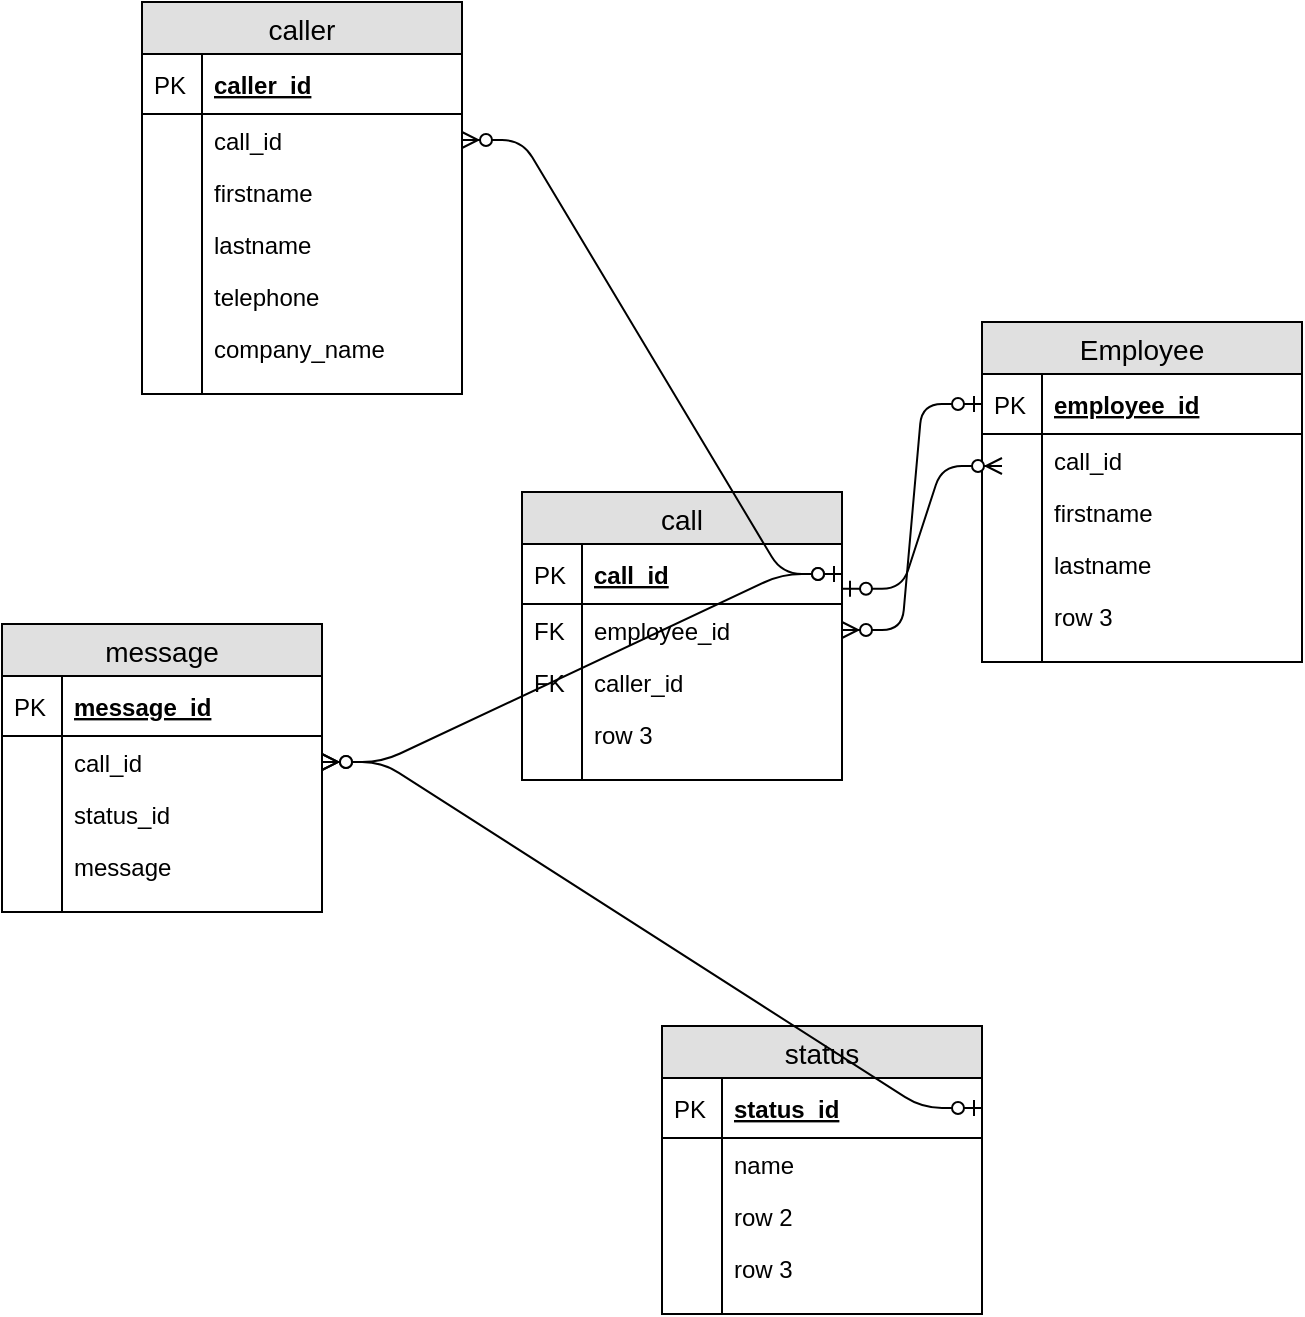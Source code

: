 <mxfile version="10.6.7" type="device"><diagram id="AV-CnAjzcDIENbjxzcxb" name="Page-1"><mxGraphModel dx="1250" dy="533" grid="1" gridSize="10" guides="1" tooltips="1" connect="1" arrows="1" fold="1" page="1" pageScale="1" pageWidth="827" pageHeight="1169" math="0" shadow="0"><root><mxCell id="0"/><mxCell id="1" parent="0"/><mxCell id="7mTjD4HX9KoTbkx4Tdcn-8" value="Employee" style="swimlane;fontStyle=0;childLayout=stackLayout;horizontal=1;startSize=26;fillColor=#e0e0e0;horizontalStack=0;resizeParent=1;resizeParentMax=0;resizeLast=0;collapsible=1;marginBottom=0;swimlaneFillColor=#ffffff;align=center;fontSize=14;" vertex="1" parent="1"><mxGeometry x="540" y="188" width="160" height="170" as="geometry"/></mxCell><mxCell id="7mTjD4HX9KoTbkx4Tdcn-9" value="employee_id" style="shape=partialRectangle;top=0;left=0;right=0;bottom=1;align=left;verticalAlign=middle;fillColor=none;spacingLeft=34;spacingRight=4;overflow=hidden;rotatable=0;points=[[0,0.5],[1,0.5]];portConstraint=eastwest;dropTarget=0;fontStyle=5;fontSize=12;" vertex="1" parent="7mTjD4HX9KoTbkx4Tdcn-8"><mxGeometry y="26" width="160" height="30" as="geometry"/></mxCell><mxCell id="7mTjD4HX9KoTbkx4Tdcn-10" value="PK" style="shape=partialRectangle;top=0;left=0;bottom=0;fillColor=none;align=left;verticalAlign=middle;spacingLeft=4;spacingRight=4;overflow=hidden;rotatable=0;points=[];portConstraint=eastwest;part=1;fontSize=12;" vertex="1" connectable="0" parent="7mTjD4HX9KoTbkx4Tdcn-9"><mxGeometry width="30" height="30" as="geometry"/></mxCell><mxCell id="7mTjD4HX9KoTbkx4Tdcn-11" value="call_id" style="shape=partialRectangle;top=0;left=0;right=0;bottom=0;align=left;verticalAlign=top;fillColor=none;spacingLeft=34;spacingRight=4;overflow=hidden;rotatable=0;points=[[0,0.5],[1,0.5]];portConstraint=eastwest;dropTarget=0;fontSize=12;" vertex="1" parent="7mTjD4HX9KoTbkx4Tdcn-8"><mxGeometry y="56" width="160" height="26" as="geometry"/></mxCell><mxCell id="7mTjD4HX9KoTbkx4Tdcn-12" value="" style="shape=partialRectangle;top=0;left=0;bottom=0;fillColor=none;align=left;verticalAlign=top;spacingLeft=4;spacingRight=4;overflow=hidden;rotatable=0;points=[];portConstraint=eastwest;part=1;fontSize=12;" vertex="1" connectable="0" parent="7mTjD4HX9KoTbkx4Tdcn-11"><mxGeometry width="30" height="26" as="geometry"/></mxCell><mxCell id="7mTjD4HX9KoTbkx4Tdcn-46" value="firstname" style="shape=partialRectangle;top=0;left=0;right=0;bottom=0;align=left;verticalAlign=top;fillColor=none;spacingLeft=34;spacingRight=4;overflow=hidden;rotatable=0;points=[[0,0.5],[1,0.5]];portConstraint=eastwest;dropTarget=0;fontSize=12;" vertex="1" parent="7mTjD4HX9KoTbkx4Tdcn-8"><mxGeometry y="82" width="160" height="26" as="geometry"/></mxCell><mxCell id="7mTjD4HX9KoTbkx4Tdcn-47" value="" style="shape=partialRectangle;top=0;left=0;bottom=0;fillColor=none;align=left;verticalAlign=top;spacingLeft=4;spacingRight=4;overflow=hidden;rotatable=0;points=[];portConstraint=eastwest;part=1;fontSize=12;" vertex="1" connectable="0" parent="7mTjD4HX9KoTbkx4Tdcn-46"><mxGeometry width="30" height="26" as="geometry"/></mxCell><mxCell id="7mTjD4HX9KoTbkx4Tdcn-13" value="lastname" style="shape=partialRectangle;top=0;left=0;right=0;bottom=0;align=left;verticalAlign=top;fillColor=none;spacingLeft=34;spacingRight=4;overflow=hidden;rotatable=0;points=[[0,0.5],[1,0.5]];portConstraint=eastwest;dropTarget=0;fontSize=12;" vertex="1" parent="7mTjD4HX9KoTbkx4Tdcn-8"><mxGeometry y="108" width="160" height="26" as="geometry"/></mxCell><mxCell id="7mTjD4HX9KoTbkx4Tdcn-14" value="" style="shape=partialRectangle;top=0;left=0;bottom=0;fillColor=none;align=left;verticalAlign=top;spacingLeft=4;spacingRight=4;overflow=hidden;rotatable=0;points=[];portConstraint=eastwest;part=1;fontSize=12;" vertex="1" connectable="0" parent="7mTjD4HX9KoTbkx4Tdcn-13"><mxGeometry width="30" height="26" as="geometry"/></mxCell><mxCell id="7mTjD4HX9KoTbkx4Tdcn-15" value="row 3" style="shape=partialRectangle;top=0;left=0;right=0;bottom=0;align=left;verticalAlign=top;fillColor=none;spacingLeft=34;spacingRight=4;overflow=hidden;rotatable=0;points=[[0,0.5],[1,0.5]];portConstraint=eastwest;dropTarget=0;fontSize=12;" vertex="1" parent="7mTjD4HX9KoTbkx4Tdcn-8"><mxGeometry y="134" width="160" height="26" as="geometry"/></mxCell><mxCell id="7mTjD4HX9KoTbkx4Tdcn-16" value="" style="shape=partialRectangle;top=0;left=0;bottom=0;fillColor=none;align=left;verticalAlign=top;spacingLeft=4;spacingRight=4;overflow=hidden;rotatable=0;points=[];portConstraint=eastwest;part=1;fontSize=12;" vertex="1" connectable="0" parent="7mTjD4HX9KoTbkx4Tdcn-15"><mxGeometry width="30" height="26" as="geometry"/></mxCell><mxCell id="7mTjD4HX9KoTbkx4Tdcn-17" value="" style="shape=partialRectangle;top=0;left=0;right=0;bottom=0;align=left;verticalAlign=top;fillColor=none;spacingLeft=34;spacingRight=4;overflow=hidden;rotatable=0;points=[[0,0.5],[1,0.5]];portConstraint=eastwest;dropTarget=0;fontSize=12;" vertex="1" parent="7mTjD4HX9KoTbkx4Tdcn-8"><mxGeometry y="160" width="160" height="10" as="geometry"/></mxCell><mxCell id="7mTjD4HX9KoTbkx4Tdcn-18" value="" style="shape=partialRectangle;top=0;left=0;bottom=0;fillColor=none;align=left;verticalAlign=top;spacingLeft=4;spacingRight=4;overflow=hidden;rotatable=0;points=[];portConstraint=eastwest;part=1;fontSize=12;" vertex="1" connectable="0" parent="7mTjD4HX9KoTbkx4Tdcn-17"><mxGeometry width="30" height="10" as="geometry"/></mxCell><mxCell id="7mTjD4HX9KoTbkx4Tdcn-19" value="call" style="swimlane;fontStyle=0;childLayout=stackLayout;horizontal=1;startSize=26;fillColor=#e0e0e0;horizontalStack=0;resizeParent=1;resizeParentMax=0;resizeLast=0;collapsible=1;marginBottom=0;swimlaneFillColor=#ffffff;align=center;fontSize=14;" vertex="1" parent="1"><mxGeometry x="310" y="273" width="160" height="144" as="geometry"/></mxCell><mxCell id="7mTjD4HX9KoTbkx4Tdcn-20" value="call_id" style="shape=partialRectangle;top=0;left=0;right=0;bottom=1;align=left;verticalAlign=middle;fillColor=none;spacingLeft=34;spacingRight=4;overflow=hidden;rotatable=0;points=[[0,0.5],[1,0.5]];portConstraint=eastwest;dropTarget=0;fontStyle=5;fontSize=12;" vertex="1" parent="7mTjD4HX9KoTbkx4Tdcn-19"><mxGeometry y="26" width="160" height="30" as="geometry"/></mxCell><mxCell id="7mTjD4HX9KoTbkx4Tdcn-21" value="PK" style="shape=partialRectangle;top=0;left=0;bottom=0;fillColor=none;align=left;verticalAlign=middle;spacingLeft=4;spacingRight=4;overflow=hidden;rotatable=0;points=[];portConstraint=eastwest;part=1;fontSize=12;" vertex="1" connectable="0" parent="7mTjD4HX9KoTbkx4Tdcn-20"><mxGeometry width="30" height="30" as="geometry"/></mxCell><mxCell id="7mTjD4HX9KoTbkx4Tdcn-22" value="employee_id" style="shape=partialRectangle;top=0;left=0;right=0;bottom=0;align=left;verticalAlign=top;fillColor=none;spacingLeft=34;spacingRight=4;overflow=hidden;rotatable=0;points=[[0,0.5],[1,0.5]];portConstraint=eastwest;dropTarget=0;fontSize=12;" vertex="1" parent="7mTjD4HX9KoTbkx4Tdcn-19"><mxGeometry y="56" width="160" height="26" as="geometry"/></mxCell><mxCell id="7mTjD4HX9KoTbkx4Tdcn-23" value="FK" style="shape=partialRectangle;top=0;left=0;bottom=0;fillColor=none;align=left;verticalAlign=top;spacingLeft=4;spacingRight=4;overflow=hidden;rotatable=0;points=[];portConstraint=eastwest;part=1;fontSize=12;" vertex="1" connectable="0" parent="7mTjD4HX9KoTbkx4Tdcn-22"><mxGeometry width="30" height="26" as="geometry"/></mxCell><mxCell id="7mTjD4HX9KoTbkx4Tdcn-24" value="caller_id" style="shape=partialRectangle;top=0;left=0;right=0;bottom=0;align=left;verticalAlign=top;fillColor=none;spacingLeft=34;spacingRight=4;overflow=hidden;rotatable=0;points=[[0,0.5],[1,0.5]];portConstraint=eastwest;dropTarget=0;fontSize=12;" vertex="1" parent="7mTjD4HX9KoTbkx4Tdcn-19"><mxGeometry y="82" width="160" height="26" as="geometry"/></mxCell><mxCell id="7mTjD4HX9KoTbkx4Tdcn-25" value="FK" style="shape=partialRectangle;top=0;left=0;bottom=0;fillColor=none;align=left;verticalAlign=top;spacingLeft=4;spacingRight=4;overflow=hidden;rotatable=0;points=[];portConstraint=eastwest;part=1;fontSize=12;" vertex="1" connectable="0" parent="7mTjD4HX9KoTbkx4Tdcn-24"><mxGeometry width="30" height="26" as="geometry"/></mxCell><mxCell id="7mTjD4HX9KoTbkx4Tdcn-26" value="row 3" style="shape=partialRectangle;top=0;left=0;right=0;bottom=0;align=left;verticalAlign=top;fillColor=none;spacingLeft=34;spacingRight=4;overflow=hidden;rotatable=0;points=[[0,0.5],[1,0.5]];portConstraint=eastwest;dropTarget=0;fontSize=12;" vertex="1" parent="7mTjD4HX9KoTbkx4Tdcn-19"><mxGeometry y="108" width="160" height="26" as="geometry"/></mxCell><mxCell id="7mTjD4HX9KoTbkx4Tdcn-27" value="" style="shape=partialRectangle;top=0;left=0;bottom=0;fillColor=none;align=left;verticalAlign=top;spacingLeft=4;spacingRight=4;overflow=hidden;rotatable=0;points=[];portConstraint=eastwest;part=1;fontSize=12;" vertex="1" connectable="0" parent="7mTjD4HX9KoTbkx4Tdcn-26"><mxGeometry width="30" height="26" as="geometry"/></mxCell><mxCell id="7mTjD4HX9KoTbkx4Tdcn-28" value="" style="shape=partialRectangle;top=0;left=0;right=0;bottom=0;align=left;verticalAlign=top;fillColor=none;spacingLeft=34;spacingRight=4;overflow=hidden;rotatable=0;points=[[0,0.5],[1,0.5]];portConstraint=eastwest;dropTarget=0;fontSize=12;" vertex="1" parent="7mTjD4HX9KoTbkx4Tdcn-19"><mxGeometry y="134" width="160" height="10" as="geometry"/></mxCell><mxCell id="7mTjD4HX9KoTbkx4Tdcn-29" value="" style="shape=partialRectangle;top=0;left=0;bottom=0;fillColor=none;align=left;verticalAlign=top;spacingLeft=4;spacingRight=4;overflow=hidden;rotatable=0;points=[];portConstraint=eastwest;part=1;fontSize=12;" vertex="1" connectable="0" parent="7mTjD4HX9KoTbkx4Tdcn-28"><mxGeometry width="30" height="10" as="geometry"/></mxCell><mxCell id="7mTjD4HX9KoTbkx4Tdcn-30" value="caller" style="swimlane;fontStyle=0;childLayout=stackLayout;horizontal=1;startSize=26;fillColor=#e0e0e0;horizontalStack=0;resizeParent=1;resizeParentMax=0;resizeLast=0;collapsible=1;marginBottom=0;swimlaneFillColor=#ffffff;align=center;fontSize=14;" vertex="1" parent="1"><mxGeometry x="120" y="28" width="160" height="196" as="geometry"/></mxCell><mxCell id="7mTjD4HX9KoTbkx4Tdcn-31" value="caller_id" style="shape=partialRectangle;top=0;left=0;right=0;bottom=1;align=left;verticalAlign=middle;fillColor=none;spacingLeft=34;spacingRight=4;overflow=hidden;rotatable=0;points=[[0,0.5],[1,0.5]];portConstraint=eastwest;dropTarget=0;fontStyle=5;fontSize=12;" vertex="1" parent="7mTjD4HX9KoTbkx4Tdcn-30"><mxGeometry y="26" width="160" height="30" as="geometry"/></mxCell><mxCell id="7mTjD4HX9KoTbkx4Tdcn-32" value="PK" style="shape=partialRectangle;top=0;left=0;bottom=0;fillColor=none;align=left;verticalAlign=middle;spacingLeft=4;spacingRight=4;overflow=hidden;rotatable=0;points=[];portConstraint=eastwest;part=1;fontSize=12;" vertex="1" connectable="0" parent="7mTjD4HX9KoTbkx4Tdcn-31"><mxGeometry width="30" height="30" as="geometry"/></mxCell><mxCell id="7mTjD4HX9KoTbkx4Tdcn-33" value="call_id" style="shape=partialRectangle;top=0;left=0;right=0;bottom=0;align=left;verticalAlign=top;fillColor=none;spacingLeft=34;spacingRight=4;overflow=hidden;rotatable=0;points=[[0,0.5],[1,0.5]];portConstraint=eastwest;dropTarget=0;fontSize=12;" vertex="1" parent="7mTjD4HX9KoTbkx4Tdcn-30"><mxGeometry y="56" width="160" height="26" as="geometry"/></mxCell><mxCell id="7mTjD4HX9KoTbkx4Tdcn-34" value="" style="shape=partialRectangle;top=0;left=0;bottom=0;fillColor=none;align=left;verticalAlign=top;spacingLeft=4;spacingRight=4;overflow=hidden;rotatable=0;points=[];portConstraint=eastwest;part=1;fontSize=12;" vertex="1" connectable="0" parent="7mTjD4HX9KoTbkx4Tdcn-33"><mxGeometry width="30" height="26" as="geometry"/></mxCell><mxCell id="7mTjD4HX9KoTbkx4Tdcn-44" value="firstname" style="shape=partialRectangle;top=0;left=0;right=0;bottom=0;align=left;verticalAlign=top;fillColor=none;spacingLeft=34;spacingRight=4;overflow=hidden;rotatable=0;points=[[0,0.5],[1,0.5]];portConstraint=eastwest;dropTarget=0;fontSize=12;" vertex="1" parent="7mTjD4HX9KoTbkx4Tdcn-30"><mxGeometry y="82" width="160" height="26" as="geometry"/></mxCell><mxCell id="7mTjD4HX9KoTbkx4Tdcn-45" value="" style="shape=partialRectangle;top=0;left=0;bottom=0;fillColor=none;align=left;verticalAlign=top;spacingLeft=4;spacingRight=4;overflow=hidden;rotatable=0;points=[];portConstraint=eastwest;part=1;fontSize=12;" vertex="1" connectable="0" parent="7mTjD4HX9KoTbkx4Tdcn-44"><mxGeometry width="30" height="26" as="geometry"/></mxCell><mxCell id="7mTjD4HX9KoTbkx4Tdcn-35" value="lastname" style="shape=partialRectangle;top=0;left=0;right=0;bottom=0;align=left;verticalAlign=top;fillColor=none;spacingLeft=34;spacingRight=4;overflow=hidden;rotatable=0;points=[[0,0.5],[1,0.5]];portConstraint=eastwest;dropTarget=0;fontSize=12;" vertex="1" parent="7mTjD4HX9KoTbkx4Tdcn-30"><mxGeometry y="108" width="160" height="26" as="geometry"/></mxCell><mxCell id="7mTjD4HX9KoTbkx4Tdcn-36" value="" style="shape=partialRectangle;top=0;left=0;bottom=0;fillColor=none;align=left;verticalAlign=top;spacingLeft=4;spacingRight=4;overflow=hidden;rotatable=0;points=[];portConstraint=eastwest;part=1;fontSize=12;" vertex="1" connectable="0" parent="7mTjD4HX9KoTbkx4Tdcn-35"><mxGeometry width="30" height="26" as="geometry"/></mxCell><mxCell id="7mTjD4HX9KoTbkx4Tdcn-37" value="telephone" style="shape=partialRectangle;top=0;left=0;right=0;bottom=0;align=left;verticalAlign=top;fillColor=none;spacingLeft=34;spacingRight=4;overflow=hidden;rotatable=0;points=[[0,0.5],[1,0.5]];portConstraint=eastwest;dropTarget=0;fontSize=12;" vertex="1" parent="7mTjD4HX9KoTbkx4Tdcn-30"><mxGeometry y="134" width="160" height="26" as="geometry"/></mxCell><mxCell id="7mTjD4HX9KoTbkx4Tdcn-38" value="" style="shape=partialRectangle;top=0;left=0;bottom=0;fillColor=none;align=left;verticalAlign=top;spacingLeft=4;spacingRight=4;overflow=hidden;rotatable=0;points=[];portConstraint=eastwest;part=1;fontSize=12;" vertex="1" connectable="0" parent="7mTjD4HX9KoTbkx4Tdcn-37"><mxGeometry width="30" height="26" as="geometry"/></mxCell><mxCell id="7mTjD4HX9KoTbkx4Tdcn-42" value="company_name" style="shape=partialRectangle;top=0;left=0;right=0;bottom=0;align=left;verticalAlign=top;fillColor=none;spacingLeft=34;spacingRight=4;overflow=hidden;rotatable=0;points=[[0,0.5],[1,0.5]];portConstraint=eastwest;dropTarget=0;fontSize=12;" vertex="1" parent="7mTjD4HX9KoTbkx4Tdcn-30"><mxGeometry y="160" width="160" height="26" as="geometry"/></mxCell><mxCell id="7mTjD4HX9KoTbkx4Tdcn-43" value="" style="shape=partialRectangle;top=0;left=0;bottom=0;fillColor=none;align=left;verticalAlign=top;spacingLeft=4;spacingRight=4;overflow=hidden;rotatable=0;points=[];portConstraint=eastwest;part=1;fontSize=12;" vertex="1" connectable="0" parent="7mTjD4HX9KoTbkx4Tdcn-42"><mxGeometry width="30" height="26" as="geometry"/></mxCell><mxCell id="7mTjD4HX9KoTbkx4Tdcn-39" value="" style="shape=partialRectangle;top=0;left=0;right=0;bottom=0;align=left;verticalAlign=top;fillColor=none;spacingLeft=34;spacingRight=4;overflow=hidden;rotatable=0;points=[[0,0.5],[1,0.5]];portConstraint=eastwest;dropTarget=0;fontSize=12;" vertex="1" parent="7mTjD4HX9KoTbkx4Tdcn-30"><mxGeometry y="186" width="160" height="10" as="geometry"/></mxCell><mxCell id="7mTjD4HX9KoTbkx4Tdcn-40" value="" style="shape=partialRectangle;top=0;left=0;bottom=0;fillColor=none;align=left;verticalAlign=top;spacingLeft=4;spacingRight=4;overflow=hidden;rotatable=0;points=[];portConstraint=eastwest;part=1;fontSize=12;" vertex="1" connectable="0" parent="7mTjD4HX9KoTbkx4Tdcn-39"><mxGeometry width="30" height="10" as="geometry"/></mxCell><mxCell id="7mTjD4HX9KoTbkx4Tdcn-48" value="message" style="swimlane;fontStyle=0;childLayout=stackLayout;horizontal=1;startSize=26;fillColor=#e0e0e0;horizontalStack=0;resizeParent=1;resizeParentMax=0;resizeLast=0;collapsible=1;marginBottom=0;swimlaneFillColor=#ffffff;align=center;fontSize=14;" vertex="1" parent="1"><mxGeometry x="50" y="339" width="160" height="144" as="geometry"/></mxCell><mxCell id="7mTjD4HX9KoTbkx4Tdcn-49" value="message_id" style="shape=partialRectangle;top=0;left=0;right=0;bottom=1;align=left;verticalAlign=middle;fillColor=none;spacingLeft=34;spacingRight=4;overflow=hidden;rotatable=0;points=[[0,0.5],[1,0.5]];portConstraint=eastwest;dropTarget=0;fontStyle=5;fontSize=12;" vertex="1" parent="7mTjD4HX9KoTbkx4Tdcn-48"><mxGeometry y="26" width="160" height="30" as="geometry"/></mxCell><mxCell id="7mTjD4HX9KoTbkx4Tdcn-50" value="PK" style="shape=partialRectangle;top=0;left=0;bottom=0;fillColor=none;align=left;verticalAlign=middle;spacingLeft=4;spacingRight=4;overflow=hidden;rotatable=0;points=[];portConstraint=eastwest;part=1;fontSize=12;" vertex="1" connectable="0" parent="7mTjD4HX9KoTbkx4Tdcn-49"><mxGeometry width="30" height="30" as="geometry"/></mxCell><mxCell id="7mTjD4HX9KoTbkx4Tdcn-51" value="call_id" style="shape=partialRectangle;top=0;left=0;right=0;bottom=0;align=left;verticalAlign=top;fillColor=none;spacingLeft=34;spacingRight=4;overflow=hidden;rotatable=0;points=[[0,0.5],[1,0.5]];portConstraint=eastwest;dropTarget=0;fontSize=12;" vertex="1" parent="7mTjD4HX9KoTbkx4Tdcn-48"><mxGeometry y="56" width="160" height="26" as="geometry"/></mxCell><mxCell id="7mTjD4HX9KoTbkx4Tdcn-52" value="" style="shape=partialRectangle;top=0;left=0;bottom=0;fillColor=none;align=left;verticalAlign=top;spacingLeft=4;spacingRight=4;overflow=hidden;rotatable=0;points=[];portConstraint=eastwest;part=1;fontSize=12;" vertex="1" connectable="0" parent="7mTjD4HX9KoTbkx4Tdcn-51"><mxGeometry width="30" height="26" as="geometry"/></mxCell><mxCell id="7mTjD4HX9KoTbkx4Tdcn-82" value="status_id" style="shape=partialRectangle;top=0;left=0;right=0;bottom=0;align=left;verticalAlign=top;fillColor=none;spacingLeft=34;spacingRight=4;overflow=hidden;rotatable=0;points=[[0,0.5],[1,0.5]];portConstraint=eastwest;dropTarget=0;fontSize=12;" vertex="1" parent="7mTjD4HX9KoTbkx4Tdcn-48"><mxGeometry y="82" width="160" height="26" as="geometry"/></mxCell><mxCell id="7mTjD4HX9KoTbkx4Tdcn-83" value="" style="shape=partialRectangle;top=0;left=0;bottom=0;fillColor=none;align=left;verticalAlign=top;spacingLeft=4;spacingRight=4;overflow=hidden;rotatable=0;points=[];portConstraint=eastwest;part=1;fontSize=12;" vertex="1" connectable="0" parent="7mTjD4HX9KoTbkx4Tdcn-82"><mxGeometry width="30" height="26" as="geometry"/></mxCell><mxCell id="7mTjD4HX9KoTbkx4Tdcn-59" value="message" style="shape=partialRectangle;top=0;left=0;right=0;bottom=0;align=left;verticalAlign=top;fillColor=none;spacingLeft=34;spacingRight=4;overflow=hidden;rotatable=0;points=[[0,0.5],[1,0.5]];portConstraint=eastwest;dropTarget=0;fontSize=12;" vertex="1" parent="7mTjD4HX9KoTbkx4Tdcn-48"><mxGeometry y="108" width="160" height="26" as="geometry"/></mxCell><mxCell id="7mTjD4HX9KoTbkx4Tdcn-60" value="" style="shape=partialRectangle;top=0;left=0;bottom=0;fillColor=none;align=left;verticalAlign=top;spacingLeft=4;spacingRight=4;overflow=hidden;rotatable=0;points=[];portConstraint=eastwest;part=1;fontSize=12;" vertex="1" connectable="0" parent="7mTjD4HX9KoTbkx4Tdcn-59"><mxGeometry width="30" height="26" as="geometry"/></mxCell><mxCell id="7mTjD4HX9KoTbkx4Tdcn-57" value="" style="shape=partialRectangle;top=0;left=0;right=0;bottom=0;align=left;verticalAlign=top;fillColor=none;spacingLeft=34;spacingRight=4;overflow=hidden;rotatable=0;points=[[0,0.5],[1,0.5]];portConstraint=eastwest;dropTarget=0;fontSize=12;" vertex="1" parent="7mTjD4HX9KoTbkx4Tdcn-48"><mxGeometry y="134" width="160" height="10" as="geometry"/></mxCell><mxCell id="7mTjD4HX9KoTbkx4Tdcn-58" value="" style="shape=partialRectangle;top=0;left=0;bottom=0;fillColor=none;align=left;verticalAlign=top;spacingLeft=4;spacingRight=4;overflow=hidden;rotatable=0;points=[];portConstraint=eastwest;part=1;fontSize=12;" vertex="1" connectable="0" parent="7mTjD4HX9KoTbkx4Tdcn-57"><mxGeometry width="30" height="10" as="geometry"/></mxCell><mxCell id="7mTjD4HX9KoTbkx4Tdcn-64" value="" style="edgeStyle=entityRelationEdgeStyle;fontSize=12;html=1;endArrow=ERzeroToMany;startArrow=ERzeroToOne;exitX=1;exitY=0.5;exitDx=0;exitDy=0;" edge="1" parent="1" source="7mTjD4HX9KoTbkx4Tdcn-20" target="7mTjD4HX9KoTbkx4Tdcn-33"><mxGeometry width="100" height="100" relative="1" as="geometry"><mxPoint x="440" y="150" as="sourcePoint"/><mxPoint x="540" y="50" as="targetPoint"/></mxGeometry></mxCell><mxCell id="7mTjD4HX9KoTbkx4Tdcn-66" value="" style="edgeStyle=entityRelationEdgeStyle;fontSize=12;html=1;endArrow=ERzeroToMany;startArrow=ERzeroToOne;exitX=1;exitY=0.5;exitDx=0;exitDy=0;entryX=1;entryY=0.5;entryDx=0;entryDy=0;" edge="1" parent="1" source="7mTjD4HX9KoTbkx4Tdcn-20" target="7mTjD4HX9KoTbkx4Tdcn-51"><mxGeometry width="100" height="100" relative="1" as="geometry"><mxPoint x="180" y="660" as="sourcePoint"/><mxPoint x="280" y="560" as="targetPoint"/></mxGeometry></mxCell><mxCell id="7mTjD4HX9KoTbkx4Tdcn-68" value="" style="edgeStyle=entityRelationEdgeStyle;fontSize=12;html=1;endArrow=ERzeroToMany;startArrow=ERzeroToOne;exitX=1;exitY=0.747;exitDx=0;exitDy=0;exitPerimeter=0;" edge="1" parent="1" source="7mTjD4HX9KoTbkx4Tdcn-20"><mxGeometry width="100" height="100" relative="1" as="geometry"><mxPoint x="430" y="530" as="sourcePoint"/><mxPoint x="550" y="260" as="targetPoint"/></mxGeometry></mxCell><mxCell id="7mTjD4HX9KoTbkx4Tdcn-69" value="" style="edgeStyle=entityRelationEdgeStyle;fontSize=12;html=1;endArrow=ERzeroToMany;startArrow=ERzeroToOne;entryX=1;entryY=0.5;entryDx=0;entryDy=0;" edge="1" parent="1" source="7mTjD4HX9KoTbkx4Tdcn-9" target="7mTjD4HX9KoTbkx4Tdcn-22"><mxGeometry width="100" height="100" relative="1" as="geometry"><mxPoint x="510" y="600" as="sourcePoint"/><mxPoint x="610" y="500" as="targetPoint"/></mxGeometry></mxCell><mxCell id="7mTjD4HX9KoTbkx4Tdcn-70" value="status" style="swimlane;fontStyle=0;childLayout=stackLayout;horizontal=1;startSize=26;fillColor=#e0e0e0;horizontalStack=0;resizeParent=1;resizeParentMax=0;resizeLast=0;collapsible=1;marginBottom=0;swimlaneFillColor=#ffffff;align=center;fontSize=14;" vertex="1" parent="1"><mxGeometry x="380" y="540" width="160" height="144" as="geometry"/></mxCell><mxCell id="7mTjD4HX9KoTbkx4Tdcn-71" value="status_id" style="shape=partialRectangle;top=0;left=0;right=0;bottom=1;align=left;verticalAlign=middle;fillColor=none;spacingLeft=34;spacingRight=4;overflow=hidden;rotatable=0;points=[[0,0.5],[1,0.5]];portConstraint=eastwest;dropTarget=0;fontStyle=5;fontSize=12;" vertex="1" parent="7mTjD4HX9KoTbkx4Tdcn-70"><mxGeometry y="26" width="160" height="30" as="geometry"/></mxCell><mxCell id="7mTjD4HX9KoTbkx4Tdcn-72" value="PK" style="shape=partialRectangle;top=0;left=0;bottom=0;fillColor=none;align=left;verticalAlign=middle;spacingLeft=4;spacingRight=4;overflow=hidden;rotatable=0;points=[];portConstraint=eastwest;part=1;fontSize=12;" vertex="1" connectable="0" parent="7mTjD4HX9KoTbkx4Tdcn-71"><mxGeometry width="30" height="30" as="geometry"/></mxCell><mxCell id="7mTjD4HX9KoTbkx4Tdcn-73" value="name" style="shape=partialRectangle;top=0;left=0;right=0;bottom=0;align=left;verticalAlign=top;fillColor=none;spacingLeft=34;spacingRight=4;overflow=hidden;rotatable=0;points=[[0,0.5],[1,0.5]];portConstraint=eastwest;dropTarget=0;fontSize=12;" vertex="1" parent="7mTjD4HX9KoTbkx4Tdcn-70"><mxGeometry y="56" width="160" height="26" as="geometry"/></mxCell><mxCell id="7mTjD4HX9KoTbkx4Tdcn-74" value="" style="shape=partialRectangle;top=0;left=0;bottom=0;fillColor=none;align=left;verticalAlign=top;spacingLeft=4;spacingRight=4;overflow=hidden;rotatable=0;points=[];portConstraint=eastwest;part=1;fontSize=12;" vertex="1" connectable="0" parent="7mTjD4HX9KoTbkx4Tdcn-73"><mxGeometry width="30" height="26" as="geometry"/></mxCell><mxCell id="7mTjD4HX9KoTbkx4Tdcn-75" value="row 2" style="shape=partialRectangle;top=0;left=0;right=0;bottom=0;align=left;verticalAlign=top;fillColor=none;spacingLeft=34;spacingRight=4;overflow=hidden;rotatable=0;points=[[0,0.5],[1,0.5]];portConstraint=eastwest;dropTarget=0;fontSize=12;" vertex="1" parent="7mTjD4HX9KoTbkx4Tdcn-70"><mxGeometry y="82" width="160" height="26" as="geometry"/></mxCell><mxCell id="7mTjD4HX9KoTbkx4Tdcn-76" value="" style="shape=partialRectangle;top=0;left=0;bottom=0;fillColor=none;align=left;verticalAlign=top;spacingLeft=4;spacingRight=4;overflow=hidden;rotatable=0;points=[];portConstraint=eastwest;part=1;fontSize=12;" vertex="1" connectable="0" parent="7mTjD4HX9KoTbkx4Tdcn-75"><mxGeometry width="30" height="26" as="geometry"/></mxCell><mxCell id="7mTjD4HX9KoTbkx4Tdcn-77" value="row 3" style="shape=partialRectangle;top=0;left=0;right=0;bottom=0;align=left;verticalAlign=top;fillColor=none;spacingLeft=34;spacingRight=4;overflow=hidden;rotatable=0;points=[[0,0.5],[1,0.5]];portConstraint=eastwest;dropTarget=0;fontSize=12;" vertex="1" parent="7mTjD4HX9KoTbkx4Tdcn-70"><mxGeometry y="108" width="160" height="26" as="geometry"/></mxCell><mxCell id="7mTjD4HX9KoTbkx4Tdcn-78" value="" style="shape=partialRectangle;top=0;left=0;bottom=0;fillColor=none;align=left;verticalAlign=top;spacingLeft=4;spacingRight=4;overflow=hidden;rotatable=0;points=[];portConstraint=eastwest;part=1;fontSize=12;" vertex="1" connectable="0" parent="7mTjD4HX9KoTbkx4Tdcn-77"><mxGeometry width="30" height="26" as="geometry"/></mxCell><mxCell id="7mTjD4HX9KoTbkx4Tdcn-79" value="" style="shape=partialRectangle;top=0;left=0;right=0;bottom=0;align=left;verticalAlign=top;fillColor=none;spacingLeft=34;spacingRight=4;overflow=hidden;rotatable=0;points=[[0,0.5],[1,0.5]];portConstraint=eastwest;dropTarget=0;fontSize=12;" vertex="1" parent="7mTjD4HX9KoTbkx4Tdcn-70"><mxGeometry y="134" width="160" height="10" as="geometry"/></mxCell><mxCell id="7mTjD4HX9KoTbkx4Tdcn-80" value="" style="shape=partialRectangle;top=0;left=0;bottom=0;fillColor=none;align=left;verticalAlign=top;spacingLeft=4;spacingRight=4;overflow=hidden;rotatable=0;points=[];portConstraint=eastwest;part=1;fontSize=12;" vertex="1" connectable="0" parent="7mTjD4HX9KoTbkx4Tdcn-79"><mxGeometry width="30" height="10" as="geometry"/></mxCell><mxCell id="7mTjD4HX9KoTbkx4Tdcn-84" value="" style="edgeStyle=entityRelationEdgeStyle;fontSize=12;html=1;endArrow=ERzeroToMany;startArrow=ERzeroToOne;entryX=1;entryY=0.5;entryDx=0;entryDy=0;exitX=1;exitY=0.5;exitDx=0;exitDy=0;" edge="1" parent="1" source="7mTjD4HX9KoTbkx4Tdcn-71" target="7mTjD4HX9KoTbkx4Tdcn-51"><mxGeometry width="100" height="100" relative="1" as="geometry"><mxPoint x="220" y="710" as="sourcePoint"/><mxPoint x="320" y="610" as="targetPoint"/></mxGeometry></mxCell></root></mxGraphModel></diagram></mxfile>